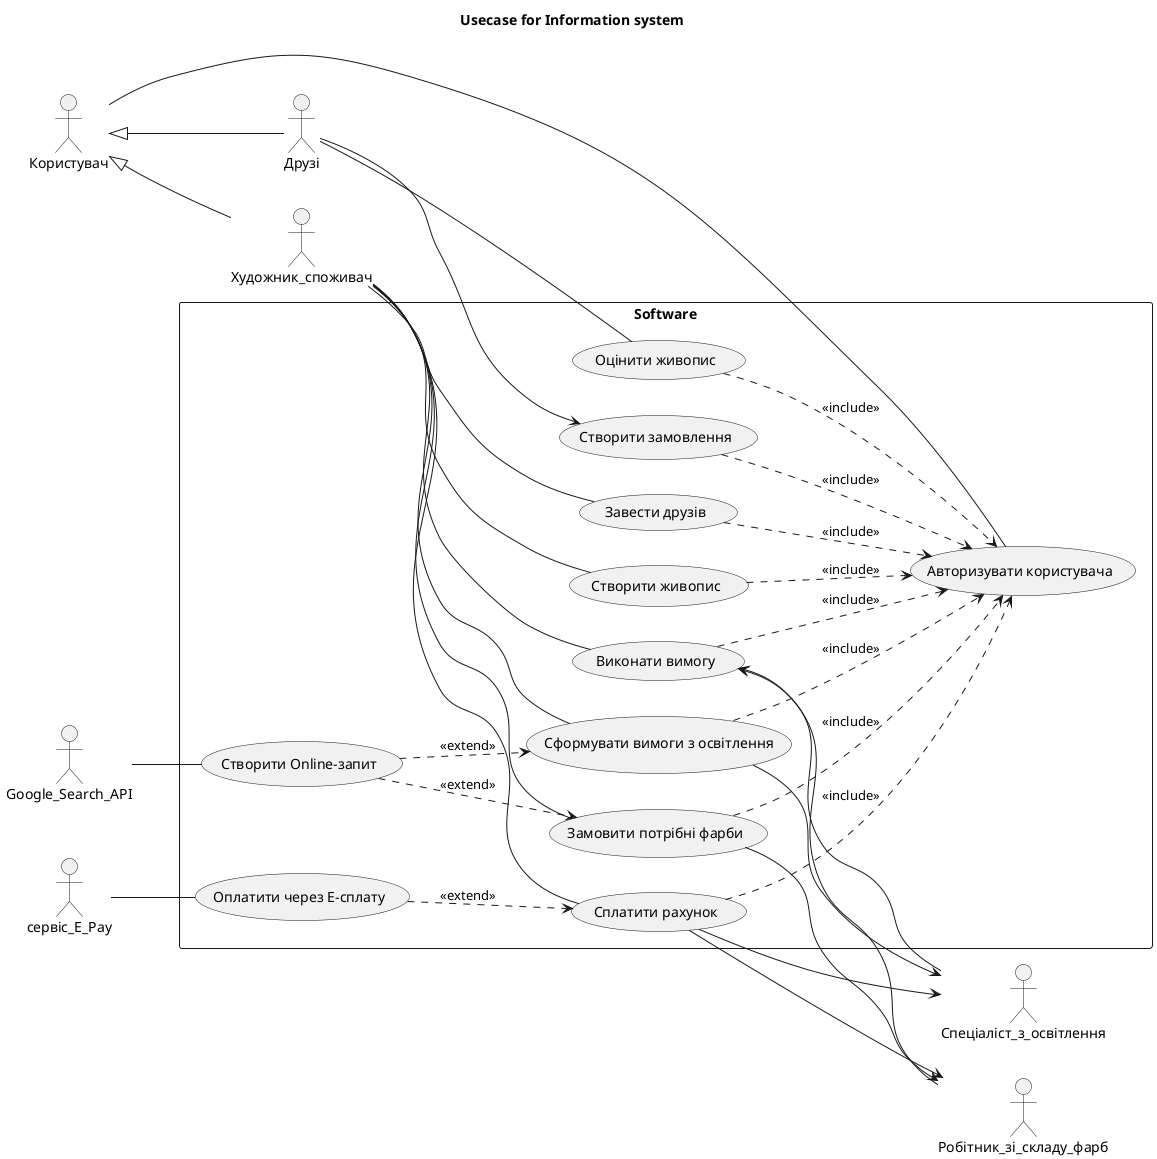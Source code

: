 @startuml
title Usecase for Information system
left to right direction
skinparam packageStyle rect
actor Друзі
actor Користувач
actor Художник_споживач
actor Робітник_зі_складу_фарб
actor Спеціаліст_з_освітлення
actor сервіс_E_Pay
actor Спеціаліст_з_освітлення
actor Google_Search_API

rectangle Software {
  
  Користувач <|-- Друзі
  Користувач <|-- Художник_споживач
  Користувач -- (Авторизувати користувача)
  
  Друзі -- (Оцінити живопис)
  Друзі -->(Створити замовлення)
  Художник_споживач -- (Замовити потрібні фарби)
  Художник_споживач -- (Створити живопис)
  Художник_споживач -- (Сплатити рахунок)
  (Сплатити рахунок) --> Спеціаліст_з_освітлення

  Робітник_зі_складу_фарб --> (Виконати вимогу)
  (Сплатити рахунок) --> Робітник_зі_складу_фарб
  (Замовити потрібні фарби) --> Робітник_зі_складу_фарб
  Спеціаліст_з_освітлення --> (Виконати вимогу)
  (Сформувати вимоги з освітлення) --> Спеціаліст_з_освітлення
  
  (Сплатити рахунок) ..> (Авторизувати користувача) : <<include>>
 
  (Замовити потрібні фарби) ..> (Авторизувати користувача)  : <<include>>
  (Створити живопис) ..> (Авторизувати користувача)  : <<include>>
  (Оплатити через E-сплату) ..> (Сплатити рахунок)  : <<extend>>
  (Виконати вимогу) ..> (Авторизувати користувача) : <<include>> 
  
  (Завести друзів) ..> (Авторизувати користувача) : <<include>>
  (Сформувати вимоги з освітлення) ..> (Авторизувати користувача) : <<include>>
  (Створити Online-запит) ..> (Сформувати вимоги з освітлення) : <<extend>>
  (Створити Online-запит) ..> (Замовити потрібні фарби) : <<extend>>
  
  (Оцінити живопис) ..> (Авторизувати користувача)  : <<include>>
  (Створити замовлення) ..> (Авторизувати користувача)  : <<include>>
  
  Художник_споживач -- (Завести друзів)
  Художник_споживач -- (Сформувати вимоги з освітлення)
  сервіс_E_Pay -- (Оплатити через E-сплату)
  Google_Search_API -- (Створити Online-запит)
  Художник_споживач -- (Виконати вимогу)
}
@enduml
